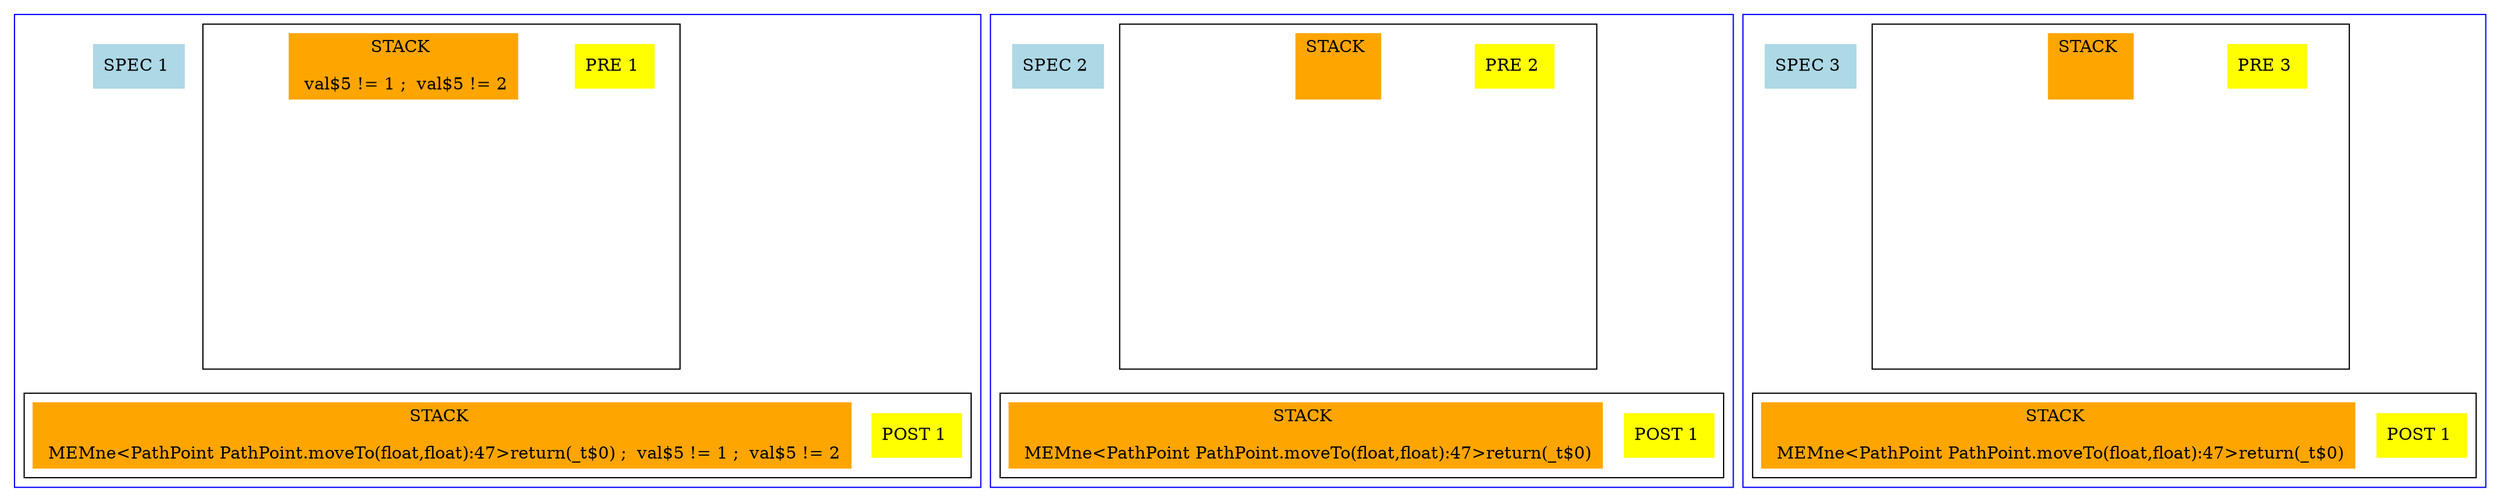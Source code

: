 #### Dotty version:  ####



digraph main { 
node [shape=box]; 

 compound = true; 

 subgraph cluster_13 { color=blue 

 state14L0 [label="SPEC 1 ",  style=filled, color= lightblue]

 subgraph cluster_prop_2 { color=black 

 PRE17L0 [label="PRE 1 ",  style=filled, color= yellow]
subgraph {
 node [shape=box]; 
 state_pi_2 [label="STACK \n\n val$5 != 1 ;  val$5 != 2" color=orange style=filled]
  inv_11 [style=invis]
  inv_111 [style=invis]
  inv_1111 [style=invis]
  inv_12 [style=invis]
  inv_122 [style=invis]
  inv_1222 [style=invis]
  inv_13 [style=invis]
  inv_133 [style=invis]
  inv_1333 [style=invis]
  inv_14 [style=invis]
  inv_144 [style=invis]
  inv_1444 [style=invis]
  state_pi_2 -> inv_11 [style=invis]
  inv_11 -> inv_111 [style=invis]
  inv_111 -> inv_1111 [style=invis]
  state_pi_2 -> inv_12 [style=invis]
  inv_12 -> inv_122 [style=invis]
  inv_122 -> inv_1222 [style=invis]
  state_pi_2 -> inv_13 [style=invis]
  inv_13 -> inv_133 [style=invis]
  inv_133 -> inv_1333 [style=invis]
  state_pi_2 -> inv_14 [style=invis]
  inv_14 -> inv_144 [style=invis]
  inv_144 -> inv_1444 [style=invis]
}

 } 

 subgraph cluster_prop_3 { color=black 

 POST26L0 [label="POST 1 ",  style=filled, color= yellow]
subgraph {
 node [shape=box]; 
 state_pi_3 [label="STACK \n\n MEMne<PathPoint PathPoint.moveTo(float,float):47>return(_t$0) ;  val$5 != 1 ;  val$5 != 2" color=orange style=filled]
}

 } 
  inv_1111 -> state_pi_3 [style=invis]
  inv_1222 -> state_pi_3 [style=invis]
  inv_1333 -> state_pi_3 [style=invis]
  inv_1444 -> state_pi_3 [style=invis]

 } 

 subgraph cluster_38 { color=blue 

 state39L0 [label="SPEC 2 ",  style=filled, color= lightblue]

 subgraph cluster_prop_5 { color=black 

 PRE42L0 [label="PRE 2 ",  style=filled, color= yellow]
subgraph {
 node [shape=box]; 
 state_pi_5 [label="STACK \n\n " color=orange style=filled]
  inv_21 [style=invis]
  inv_211 [style=invis]
  inv_2111 [style=invis]
  inv_22 [style=invis]
  inv_222 [style=invis]
  inv_2222 [style=invis]
  inv_23 [style=invis]
  inv_233 [style=invis]
  inv_2333 [style=invis]
  inv_24 [style=invis]
  inv_244 [style=invis]
  inv_2444 [style=invis]
  state_pi_5 -> inv_21 [style=invis]
  inv_21 -> inv_211 [style=invis]
  inv_211 -> inv_2111 [style=invis]
  state_pi_5 -> inv_22 [style=invis]
  inv_22 -> inv_222 [style=invis]
  inv_222 -> inv_2222 [style=invis]
  state_pi_5 -> inv_23 [style=invis]
  inv_23 -> inv_233 [style=invis]
  inv_233 -> inv_2333 [style=invis]
  state_pi_5 -> inv_24 [style=invis]
  inv_24 -> inv_244 [style=invis]
  inv_244 -> inv_2444 [style=invis]
}

 } 

 subgraph cluster_prop_6 { color=black 

 POST53L0 [label="POST 1 ",  style=filled, color= yellow]
subgraph {
 node [shape=box]; 
 state_pi_6 [label="STACK \n\n MEMne<PathPoint PathPoint.moveTo(float,float):47>return(_t$0)" color=orange style=filled]
}

 } 
  inv_2111 -> state_pi_6 [style=invis]
  inv_2222 -> state_pi_6 [style=invis]
  inv_2333 -> state_pi_6 [style=invis]
  inv_2444 -> state_pi_6 [style=invis]

 } 

 subgraph cluster_67 { color=blue 

 state68L0 [label="SPEC 3 ",  style=filled, color= lightblue]

 subgraph cluster_prop_8 { color=black 

 PRE71L0 [label="PRE 3 ",  style=filled, color= yellow]
subgraph {
 node [shape=box]; 
 state_pi_8 [label="STACK \n\n " color=orange style=filled]
  inv_31 [style=invis]
  inv_311 [style=invis]
  inv_3111 [style=invis]
  inv_32 [style=invis]
  inv_322 [style=invis]
  inv_3222 [style=invis]
  inv_33 [style=invis]
  inv_333 [style=invis]
  inv_3333 [style=invis]
  inv_34 [style=invis]
  inv_344 [style=invis]
  inv_3444 [style=invis]
  state_pi_8 -> inv_31 [style=invis]
  inv_31 -> inv_311 [style=invis]
  inv_311 -> inv_3111 [style=invis]
  state_pi_8 -> inv_32 [style=invis]
  inv_32 -> inv_322 [style=invis]
  inv_322 -> inv_3222 [style=invis]
  state_pi_8 -> inv_33 [style=invis]
  inv_33 -> inv_333 [style=invis]
  inv_333 -> inv_3333 [style=invis]
  state_pi_8 -> inv_34 [style=invis]
  inv_34 -> inv_344 [style=invis]
  inv_344 -> inv_3444 [style=invis]
}

 } 

 subgraph cluster_prop_9 { color=black 

 POST82L0 [label="POST 1 ",  style=filled, color= yellow]
subgraph {
 node [shape=box]; 
 state_pi_9 [label="STACK \n\n MEMne<PathPoint PathPoint.moveTo(float,float):47>return(_t$0)" color=orange style=filled]
}

 } 
  inv_3111 -> state_pi_9 [style=invis]
  inv_3222 -> state_pi_9 [style=invis]
  inv_3333 -> state_pi_9 [style=invis]
  inv_3444 -> state_pi_9 [style=invis]

 } 

}

